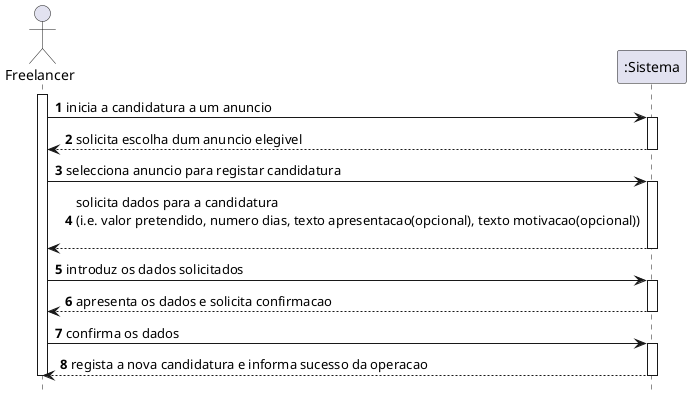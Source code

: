 @startuml
hide footbox
autonumber
actor "Freelancer" as COL

participant ":Sistema" as SIST

activate COL

    COL -> SIST : inicia a candidatura a um anuncio

    activate SIST
        SIST --> COL : solicita escolha dum anuncio elegivel
    deactivate SIST

    COL -> SIST : selecciona anuncio para registar candidatura

    activate SIST
        SIST --> COL : solicita dados para a candidatura \n(i.e. valor pretendido, numero dias, texto apresentacao(opcional), texto motivacao(opcional))\n
    deactivate SIST

    COL -> SIST : introduz os dados solicitados

    activate SIST
        SIST --> COL : apresenta os dados e solicita confirmacao
    deactivate SIST

    COL -> SIST : confirma os dados

    activate SIST
        SIST --> COL : regista a nova candidatura e informa sucesso da operacao 
    deactivate SIST

deactivate COL

@enduml
